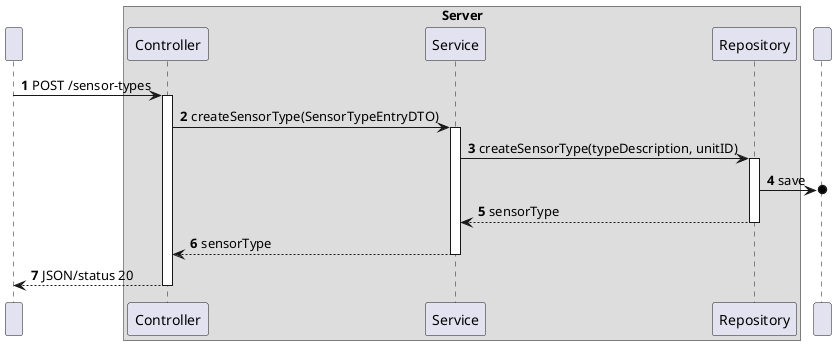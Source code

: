 @startuml
'https://plantuml.com/sequence-diagram
!pragma layout smetana

autonumber

participant " " as HTTP

box "Server"
    participant "Controller" as CTRL
    participant "Service" as SV
    participant "Repository" as REPO
end box

participant " " as BD


HTTP -> CTRL : POST /sensor-types
activate CTRL
CTRL -> SV : createSensorType(SensorTypeEntryDTO)

activate SV

SV -> REPO : createSensorType(typeDescription, unitID)
activate REPO
REPO ->o BD : save

REPO --> SV : sensorType
deactivate REPO

SV --> CTRL : sensorType
deactivate SV


CTRL --> HTTP : JSON/status 20
deactivate CTRL



@enduml